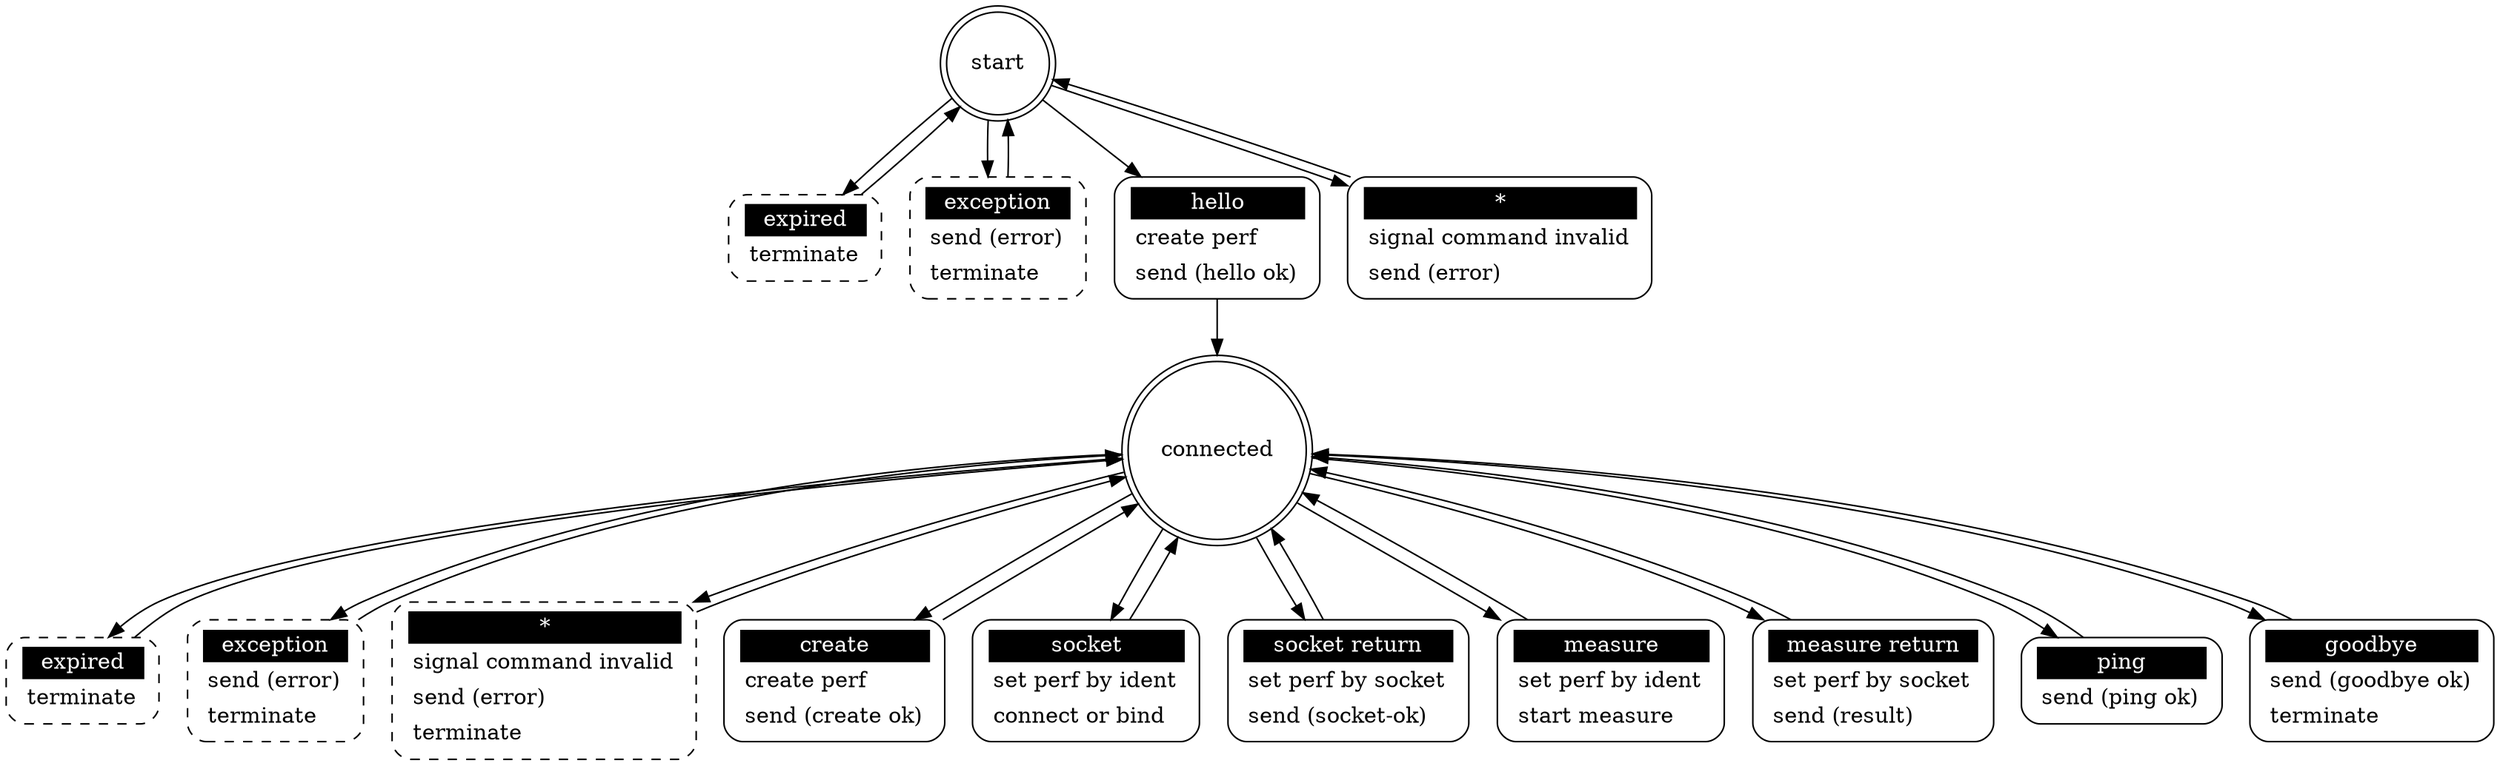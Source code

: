 ## Automatically generated from zperf_server.xml by gsl
digraph "zperf_server" {

 "start" [shape = "doublecircle"];
 "start expired" [shape = "Mrecord" style = dashed label = <<table border="0" cellborder="0" cellpadding="3" bgcolor="white"><tr><td bgcolor="black" align="center" colspan="2"><font color="white">expired</font></td></tr><tr><td align="left" port="r3">terminate</td></tr></table>>];
 "start" -> "start expired";
 "start expired" -> "start";
 "start exception" [shape = "Mrecord" style = dashed label = <<table border="0" cellborder="0" cellpadding="3" bgcolor="white"><tr><td bgcolor="black" align="center" colspan="2"><font color="white">exception</font></td></tr><tr><td align="left" port="r3">send (error)</td></tr><tr><td align="left" port="r3">terminate</td></tr></table>>];
 "start" -> "start exception";
 "start exception" -> "start";
 "start hello" [shape = "Mrecord" style = solid label = <<table border="0" cellborder="0" cellpadding="3" bgcolor="white"><tr><td bgcolor="black" align="center" colspan="2"><font color="white">hello</font></td></tr><tr><td align="left" port="r3">create perf</td></tr><tr><td align="left" port="r3">send (hello ok)</td></tr></table>>];
 "start" -> "start hello";
 "start hello" -> "connected";
 "start *" [shape = "Mrecord" style = solid label = <<table border="0" cellborder="0" cellpadding="3" bgcolor="white"><tr><td bgcolor="black" align="center" colspan="2"><font color="white">*</font></td></tr><tr><td align="left" port="r3">signal command invalid</td></tr><tr><td align="left" port="r3">send (error)</td></tr></table>>];
 "start" -> "start *";
 "start *" -> "start";

 "connected" [shape = "doublecircle"];
 "connected expired" [shape = "Mrecord" style = dashed label = <<table border="0" cellborder="0" cellpadding="3" bgcolor="white"><tr><td bgcolor="black" align="center" colspan="2"><font color="white">expired</font></td></tr><tr><td align="left" port="r3">terminate</td></tr></table>>];
 "connected" -> "connected expired";
 "connected expired" -> "connected";
 "connected exception" [shape = "Mrecord" style = dashed label = <<table border="0" cellborder="0" cellpadding="3" bgcolor="white"><tr><td bgcolor="black" align="center" colspan="2"><font color="white">exception</font></td></tr><tr><td align="left" port="r3">send (error)</td></tr><tr><td align="left" port="r3">terminate</td></tr></table>>];
 "connected" -> "connected exception";
 "connected exception" -> "connected";
 "connected *" [shape = "Mrecord" style = dashed label = <<table border="0" cellborder="0" cellpadding="3" bgcolor="white"><tr><td bgcolor="black" align="center" colspan="2"><font color="white">*</font></td></tr><tr><td align="left" port="r3">signal command invalid</td></tr><tr><td align="left" port="r3">send (error)</td></tr><tr><td align="left" port="r3">terminate</td></tr></table>>];
 "connected" -> "connected *";
 "connected *" -> "connected";
 "connected create" [shape = "Mrecord" style = solid label = <<table border="0" cellborder="0" cellpadding="3" bgcolor="white"><tr><td bgcolor="black" align="center" colspan="2"><font color="white">create</font></td></tr><tr><td align="left" port="r3">create perf</td></tr><tr><td align="left" port="r3">send (create ok)</td></tr></table>>];
 "connected" -> "connected create";
 "connected create" -> "connected";
 "connected socket" [shape = "Mrecord" style = solid label = <<table border="0" cellborder="0" cellpadding="3" bgcolor="white"><tr><td bgcolor="black" align="center" colspan="2"><font color="white">socket</font></td></tr><tr><td align="left" port="r3">set perf by ident</td></tr><tr><td align="left" port="r3">connect or bind</td></tr></table>>];
 "connected" -> "connected socket";
 "connected socket" -> "connected";
 "connected socket return" [shape = "Mrecord" style = solid label = <<table border="0" cellborder="0" cellpadding="3" bgcolor="white"><tr><td bgcolor="black" align="center" colspan="2"><font color="white">socket return</font></td></tr><tr><td align="left" port="r3">set perf by socket</td></tr><tr><td align="left" port="r3">send (socket-ok)</td></tr></table>>];
 "connected" -> "connected socket return";
 "connected socket return" -> "connected";
 "connected measure" [shape = "Mrecord" style = solid label = <<table border="0" cellborder="0" cellpadding="3" bgcolor="white"><tr><td bgcolor="black" align="center" colspan="2"><font color="white">measure</font></td></tr><tr><td align="left" port="r3">set perf by ident</td></tr><tr><td align="left" port="r3">start measure</td></tr></table>>];
 "connected" -> "connected measure";
 "connected measure" -> "connected";
 "connected measure return" [shape = "Mrecord" style = solid label = <<table border="0" cellborder="0" cellpadding="3" bgcolor="white"><tr><td bgcolor="black" align="center" colspan="2"><font color="white">measure return</font></td></tr><tr><td align="left" port="r3">set perf by socket</td></tr><tr><td align="left" port="r3">send (result)</td></tr></table>>];
 "connected" -> "connected measure return";
 "connected measure return" -> "connected";
 "connected ping" [shape = "Mrecord" style = solid label = <<table border="0" cellborder="0" cellpadding="3" bgcolor="white"><tr><td bgcolor="black" align="center" colspan="2"><font color="white">ping</font></td></tr><tr><td align="left" port="r3">send (ping ok)</td></tr></table>>];
 "connected" -> "connected ping";
 "connected ping" -> "connected";
 "connected goodbye" [shape = "Mrecord" style = solid label = <<table border="0" cellborder="0" cellpadding="3" bgcolor="white"><tr><td bgcolor="black" align="center" colspan="2"><font color="white">goodbye</font></td></tr><tr><td align="left" port="r3">send (goodbye ok)</td></tr><tr><td align="left" port="r3">terminate</td></tr></table>>];
 "connected" -> "connected goodbye";
 "connected goodbye" -> "connected";
}
